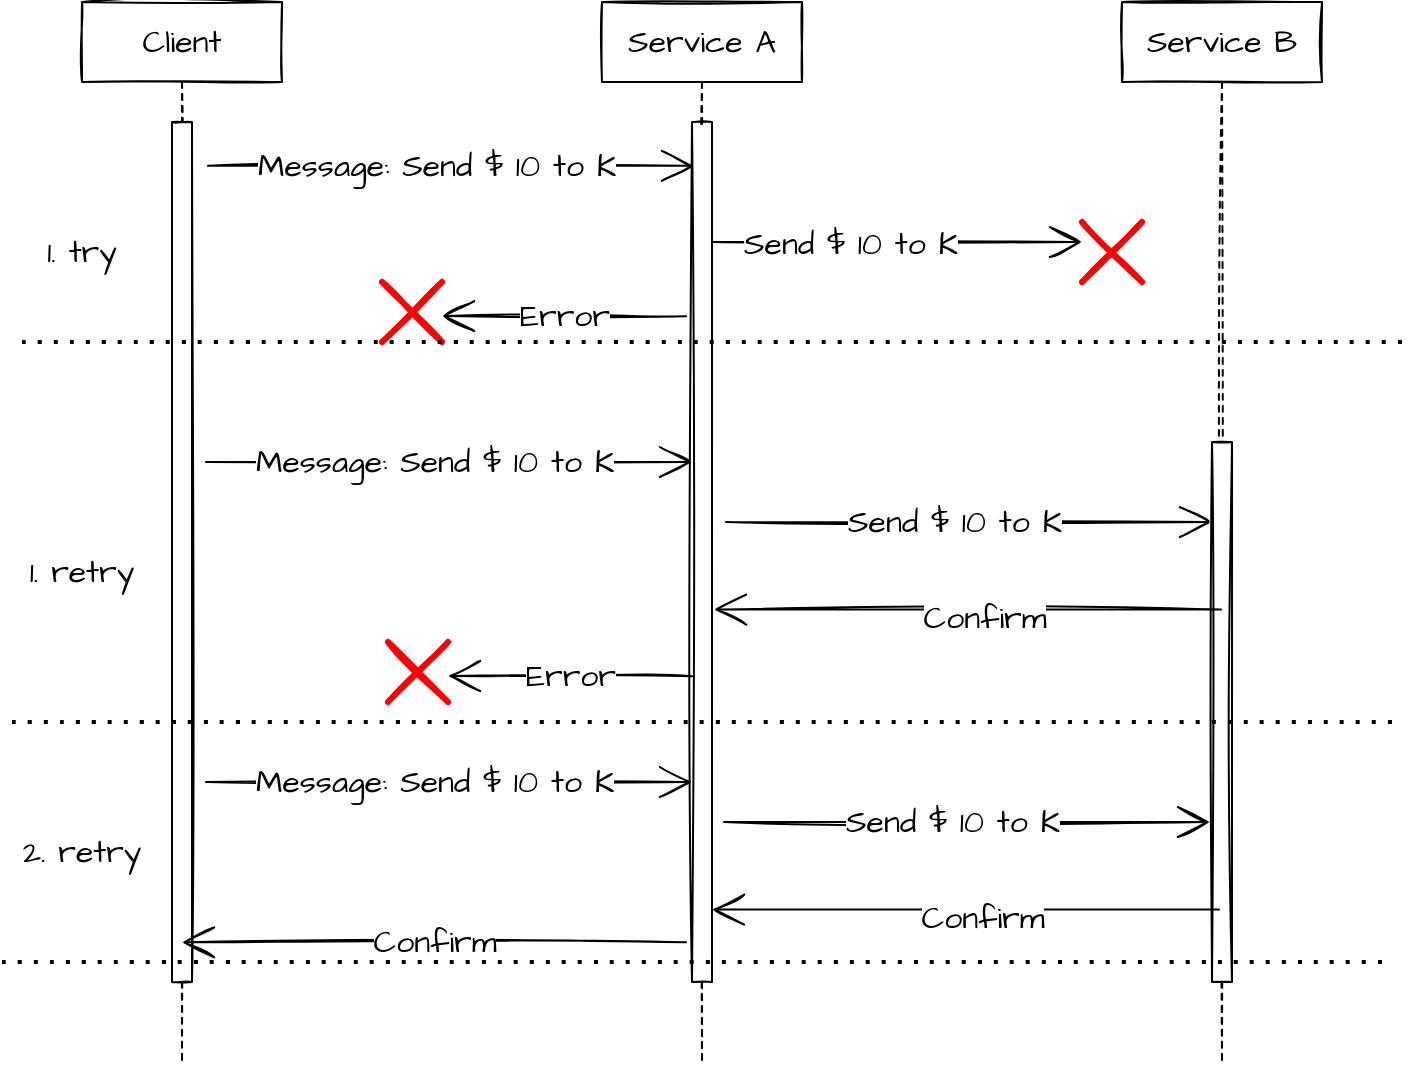 <mxfile version="20.2.1" type="embed"><diagram id="9-JjF4IBxDroxblQX2Cy" name="Page-1"><mxGraphModel dx="1746" dy="1119" grid="1" gridSize="10" guides="1" tooltips="1" connect="1" arrows="1" fold="1" page="1" pageScale="1" pageWidth="850" pageHeight="1100" math="0" shadow="0"><root><mxCell id="0"/><mxCell id="1" parent="0"/><mxCell id="2" value="Client" style="shape=umlLifeline;perimeter=lifelinePerimeter;whiteSpace=wrap;html=1;container=1;collapsible=0;recursiveResize=0;outlineConnect=0;fontFamily=Architects Daughter;sketch=1;fontSource=https%3A%2F%2Ffonts.googleapis.com%2Fcss%3Ffamily%3DArchitects%2BDaughter;fontSize=16;" parent="1" vertex="1"><mxGeometry x="60" y="50" width="100" height="530" as="geometry"/></mxCell><mxCell id="6" value="" style="html=1;points=[];perimeter=orthogonalPerimeter;sketch=1;hachureGap=4;fontFamily=Architects Daughter;fontSource=https%3A%2F%2Ffonts.googleapis.com%2Fcss%3Ffamily%3DArchitects%2BDaughter;fontSize=20;" parent="2" vertex="1"><mxGeometry x="45" y="60" width="10" height="430" as="geometry"/></mxCell><mxCell id="36" value="1. retry" style="text;html=1;strokeColor=none;fillColor=none;align=center;verticalAlign=middle;whiteSpace=wrap;rounded=0;fontFamily=Architects Daughter;fontSource=https%3A%2F%2Ffonts.googleapis.com%2Fcss%3Ffamily%3DArchitects%2BDaughter;fontSize=16;" vertex="1" parent="2"><mxGeometry x="-30" y="270" width="60" height="30" as="geometry"/></mxCell><mxCell id="38" value="2. retry" style="text;html=1;strokeColor=none;fillColor=none;align=center;verticalAlign=middle;whiteSpace=wrap;rounded=0;fontFamily=Architects Daughter;fontSource=https%3A%2F%2Ffonts.googleapis.com%2Fcss%3Ffamily%3DArchitects%2BDaughter;fontSize=16;" vertex="1" parent="2"><mxGeometry x="-35" y="410" width="70" height="30" as="geometry"/></mxCell><mxCell id="4" value="Service A" style="shape=umlLifeline;perimeter=lifelinePerimeter;whiteSpace=wrap;html=1;container=1;collapsible=0;recursiveResize=0;outlineConnect=0;fontFamily=Architects Daughter;sketch=1;fontSource=https%3A%2F%2Ffonts.googleapis.com%2Fcss%3Ffamily%3DArchitects%2BDaughter;fontSize=16;" parent="1" vertex="1"><mxGeometry x="320" y="50" width="100" height="530" as="geometry"/></mxCell><mxCell id="7" value="" style="html=1;points=[];perimeter=orthogonalPerimeter;sketch=1;hachureGap=4;fontFamily=Architects Daughter;fontSource=https%3A%2F%2Ffonts.googleapis.com%2Fcss%3Ffamily%3DArchitects%2BDaughter;fontSize=20;" parent="4" vertex="1"><mxGeometry x="45" y="60" width="10" height="430" as="geometry"/></mxCell><mxCell id="19" style="rounded=0;sketch=1;hachureGap=4;orthogonalLoop=1;jettySize=auto;html=1;entryX=0.1;entryY=0.051;entryDx=0;entryDy=0;entryPerimeter=0;fontFamily=Architects Daughter;fontSource=https%3A%2F%2Ffonts.googleapis.com%2Fcss%3Ffamily%3DArchitects%2BDaughter;fontSize=16;endArrow=open;startSize=14;endSize=14;sourcePerimeterSpacing=8;targetPerimeterSpacing=8;" parent="4" edge="1"><mxGeometry relative="1" as="geometry"><mxPoint x="62" y="260.0" as="sourcePoint"/><mxPoint x="305" y="260.0" as="targetPoint"/></mxGeometry></mxCell><mxCell id="20" value="&lt;font style=&quot;font-size: 16px;&quot;&gt;Send $ 10 to K&lt;/font&gt;" style="edgeLabel;html=1;align=center;verticalAlign=middle;resizable=0;points=[];fontSize=20;fontFamily=Architects Daughter;" parent="19" vertex="1" connectable="0"><mxGeometry x="-0.062" y="2" relative="1" as="geometry"><mxPoint as="offset"/></mxGeometry></mxCell><mxCell id="24" value="Error" style="rounded=0;sketch=1;hachureGap=4;orthogonalLoop=1;jettySize=auto;html=1;fontFamily=Architects Daughter;fontSource=https%3A%2F%2Ffonts.googleapis.com%2Fcss%3Ffamily%3DArchitects%2BDaughter;fontSize=16;endArrow=open;startSize=14;endSize=14;sourcePerimeterSpacing=8;targetPerimeterSpacing=8;exitX=-0.3;exitY=0.226;exitDx=0;exitDy=0;exitPerimeter=0;" parent="4" edge="1"><mxGeometry relative="1" as="geometry"><mxPoint x="45" y="337.18" as="sourcePoint"/><mxPoint x="-77" y="337" as="targetPoint"/></mxGeometry></mxCell><mxCell id="25" value="" style="shape=umlDestroy;whiteSpace=wrap;html=1;strokeWidth=3;sketch=1;hachureGap=4;fontFamily=Architects Daughter;fontSource=https%3A%2F%2Ffonts.googleapis.com%2Fcss%3Ffamily%3DArchitects%2BDaughter;fontSize=16;strokeColor=#FF0000;" parent="4" vertex="1"><mxGeometry x="-107" y="320" width="30" height="30" as="geometry"/></mxCell><mxCell id="27" style="rounded=0;sketch=1;hachureGap=4;orthogonalLoop=1;jettySize=auto;html=1;entryX=0.1;entryY=0.051;entryDx=0;entryDy=0;entryPerimeter=0;fontFamily=Architects Daughter;fontSource=https%3A%2F%2Ffonts.googleapis.com%2Fcss%3Ffamily%3DArchitects%2BDaughter;fontSize=16;endArrow=open;startSize=14;endSize=14;sourcePerimeterSpacing=8;targetPerimeterSpacing=8;" parent="4" edge="1"><mxGeometry relative="1" as="geometry"><mxPoint x="-198" y="390.0" as="sourcePoint"/><mxPoint x="45" y="390.0" as="targetPoint"/></mxGeometry></mxCell><mxCell id="28" value="&lt;font style=&quot;font-size: 16px;&quot;&gt;Message: Send $ 10 to K&lt;/font&gt;" style="edgeLabel;html=1;align=center;verticalAlign=middle;resizable=0;points=[];fontSize=20;fontFamily=Architects Daughter;" parent="27" vertex="1" connectable="0"><mxGeometry x="-0.062" y="2" relative="1" as="geometry"><mxPoint as="offset"/></mxGeometry></mxCell><mxCell id="33" value="Confirm" style="rounded=0;sketch=1;hachureGap=4;orthogonalLoop=1;jettySize=auto;html=1;fontFamily=Architects Daughter;fontSource=https%3A%2F%2Ffonts.googleapis.com%2Fcss%3Ffamily%3DArchitects%2BDaughter;fontSize=16;endArrow=open;startSize=14;endSize=14;sourcePerimeterSpacing=8;targetPerimeterSpacing=8;exitX=-0.3;exitY=0.226;exitDx=0;exitDy=0;exitPerimeter=0;" parent="4" target="2" edge="1"><mxGeometry relative="1" as="geometry"><mxPoint x="42" y="470.18" as="sourcePoint"/><mxPoint x="-80" y="470" as="targetPoint"/></mxGeometry></mxCell><mxCell id="5" value="Service B" style="shape=umlLifeline;perimeter=lifelinePerimeter;whiteSpace=wrap;html=1;container=1;collapsible=0;recursiveResize=0;outlineConnect=0;fontFamily=Architects Daughter;sketch=1;fontSource=https%3A%2F%2Ffonts.googleapis.com%2Fcss%3Ffamily%3DArchitects%2BDaughter;fontSize=16;" parent="1" vertex="1"><mxGeometry x="580" y="50" width="100" height="530" as="geometry"/></mxCell><mxCell id="8" value="" style="html=1;points=[];perimeter=orthogonalPerimeter;sketch=1;hachureGap=4;fontFamily=Architects Daughter;fontSource=https%3A%2F%2Ffonts.googleapis.com%2Fcss%3Ffamily%3DArchitects%2BDaughter;fontSize=20;" parent="5" vertex="1"><mxGeometry x="45" y="220" width="10" height="270" as="geometry"/></mxCell><mxCell id="9" style="rounded=0;sketch=1;hachureGap=4;orthogonalLoop=1;jettySize=auto;html=1;entryX=0.1;entryY=0.051;entryDx=0;entryDy=0;entryPerimeter=0;fontFamily=Architects Daughter;fontSource=https%3A%2F%2Ffonts.googleapis.com%2Fcss%3Ffamily%3DArchitects%2BDaughter;fontSize=16;endArrow=open;startSize=14;endSize=14;sourcePerimeterSpacing=8;targetPerimeterSpacing=8;" parent="1" source="6" target="7" edge="1"><mxGeometry relative="1" as="geometry"/></mxCell><mxCell id="10" value="&lt;font style=&quot;font-size: 16px;&quot;&gt;Message: Send $ 10 to K&lt;/font&gt;" style="edgeLabel;html=1;align=center;verticalAlign=middle;resizable=0;points=[];fontSize=20;fontFamily=Architects Daughter;" parent="9" vertex="1" connectable="0"><mxGeometry x="-0.062" y="2" relative="1" as="geometry"><mxPoint as="offset"/></mxGeometry></mxCell><mxCell id="11" style="rounded=0;sketch=1;hachureGap=4;orthogonalLoop=1;jettySize=auto;html=1;fontFamily=Architects Daughter;fontSource=https%3A%2F%2Ffonts.googleapis.com%2Fcss%3Ffamily%3DArchitects%2BDaughter;fontSize=16;endArrow=open;startSize=14;endSize=14;sourcePerimeterSpacing=8;targetPerimeterSpacing=8;" parent="1" edge="1"><mxGeometry relative="1" as="geometry"><mxPoint x="375" y="170.0" as="sourcePoint"/><mxPoint x="560" y="170" as="targetPoint"/></mxGeometry></mxCell><mxCell id="26" value="Send $ 10 to K" style="edgeLabel;html=1;align=center;verticalAlign=middle;resizable=0;points=[];fontSize=16;fontFamily=Architects Daughter;" parent="11" vertex="1" connectable="0"><mxGeometry x="-0.254" y="-1" relative="1" as="geometry"><mxPoint as="offset"/></mxGeometry></mxCell><mxCell id="13" value="" style="shape=umlDestroy;whiteSpace=wrap;html=1;strokeWidth=3;sketch=1;hachureGap=4;fontFamily=Architects Daughter;fontSource=https%3A%2F%2Ffonts.googleapis.com%2Fcss%3Ffamily%3DArchitects%2BDaughter;fontSize=16;strokeColor=#FF0000;" parent="1" vertex="1"><mxGeometry x="560" y="160" width="30" height="30" as="geometry"/></mxCell><mxCell id="15" value="Error" style="rounded=0;sketch=1;hachureGap=4;orthogonalLoop=1;jettySize=auto;html=1;fontFamily=Architects Daughter;fontSource=https%3A%2F%2Ffonts.googleapis.com%2Fcss%3Ffamily%3DArchitects%2BDaughter;fontSize=16;endArrow=open;startSize=14;endSize=14;sourcePerimeterSpacing=8;targetPerimeterSpacing=8;exitX=-0.3;exitY=0.226;exitDx=0;exitDy=0;exitPerimeter=0;" parent="1" source="7" edge="1"><mxGeometry relative="1" as="geometry"><mxPoint x="385" y="180" as="sourcePoint"/><mxPoint x="240" y="207" as="targetPoint"/></mxGeometry></mxCell><mxCell id="16" value="" style="shape=umlDestroy;whiteSpace=wrap;html=1;strokeWidth=3;sketch=1;hachureGap=4;fontFamily=Architects Daughter;fontSource=https%3A%2F%2Ffonts.googleapis.com%2Fcss%3Ffamily%3DArchitects%2BDaughter;fontSize=16;strokeColor=#FF0000;" parent="1" vertex="1"><mxGeometry x="210" y="190" width="30" height="30" as="geometry"/></mxCell><mxCell id="17" style="rounded=0;sketch=1;hachureGap=4;orthogonalLoop=1;jettySize=auto;html=1;entryX=0.1;entryY=0.051;entryDx=0;entryDy=0;entryPerimeter=0;fontFamily=Architects Daughter;fontSource=https%3A%2F%2Ffonts.googleapis.com%2Fcss%3Ffamily%3DArchitects%2BDaughter;fontSize=16;endArrow=open;startSize=14;endSize=14;sourcePerimeterSpacing=8;targetPerimeterSpacing=8;" parent="1" edge="1"><mxGeometry relative="1" as="geometry"><mxPoint x="122" y="280.0" as="sourcePoint"/><mxPoint x="365" y="280.0" as="targetPoint"/></mxGeometry></mxCell><mxCell id="18" value="&lt;font style=&quot;font-size: 16px;&quot;&gt;Message: Send $ 10 to K&lt;/font&gt;" style="edgeLabel;html=1;align=center;verticalAlign=middle;resizable=0;points=[];fontSize=20;fontFamily=Architects Daughter;" parent="17" vertex="1" connectable="0"><mxGeometry x="-0.062" y="2" relative="1" as="geometry"><mxPoint as="offset"/></mxGeometry></mxCell><mxCell id="22" style="rounded=0;sketch=1;hachureGap=4;orthogonalLoop=1;jettySize=auto;html=1;entryX=1.1;entryY=0.567;entryDx=0;entryDy=0;entryPerimeter=0;fontFamily=Architects Daughter;fontSource=https%3A%2F%2Ffonts.googleapis.com%2Fcss%3Ffamily%3DArchitects%2BDaughter;fontSize=16;endArrow=open;startSize=14;endSize=14;sourcePerimeterSpacing=8;targetPerimeterSpacing=8;" parent="1" source="5" target="7" edge="1"><mxGeometry relative="1" as="geometry"><mxPoint x="392" y="320" as="sourcePoint"/><mxPoint x="635" y="320" as="targetPoint"/></mxGeometry></mxCell><mxCell id="23" value="&lt;font style=&quot;font-size: 16px;&quot;&gt;Confirm&lt;/font&gt;" style="edgeLabel;html=1;align=center;verticalAlign=middle;resizable=0;points=[];fontSize=20;fontFamily=Architects Daughter;" parent="22" vertex="1" connectable="0"><mxGeometry x="-0.062" y="2" relative="1" as="geometry"><mxPoint as="offset"/></mxGeometry></mxCell><mxCell id="29" style="rounded=0;sketch=1;hachureGap=4;orthogonalLoop=1;jettySize=auto;html=1;entryX=0.1;entryY=0.051;entryDx=0;entryDy=0;entryPerimeter=0;fontFamily=Architects Daughter;fontSource=https%3A%2F%2Ffonts.googleapis.com%2Fcss%3Ffamily%3DArchitects%2BDaughter;fontSize=16;endArrow=open;startSize=14;endSize=14;sourcePerimeterSpacing=8;targetPerimeterSpacing=8;" parent="1" edge="1"><mxGeometry relative="1" as="geometry"><mxPoint x="381" y="460" as="sourcePoint"/><mxPoint x="624" y="460" as="targetPoint"/></mxGeometry></mxCell><mxCell id="30" value="&lt;font style=&quot;font-size: 16px;&quot;&gt;Send $ 10 to K&lt;/font&gt;" style="edgeLabel;html=1;align=center;verticalAlign=middle;resizable=0;points=[];fontSize=20;fontFamily=Architects Daughter;" parent="29" vertex="1" connectable="0"><mxGeometry x="-0.062" y="2" relative="1" as="geometry"><mxPoint as="offset"/></mxGeometry></mxCell><mxCell id="31" style="rounded=0;sketch=1;hachureGap=4;orthogonalLoop=1;jettySize=auto;html=1;entryX=1.1;entryY=0.567;entryDx=0;entryDy=0;entryPerimeter=0;fontFamily=Architects Daughter;fontSource=https%3A%2F%2Ffonts.googleapis.com%2Fcss%3Ffamily%3DArchitects%2BDaughter;fontSize=16;endArrow=open;startSize=14;endSize=14;sourcePerimeterSpacing=8;targetPerimeterSpacing=8;" parent="1" edge="1"><mxGeometry relative="1" as="geometry"><mxPoint x="628.5" y="503.81" as="sourcePoint"/><mxPoint x="375" y="503.81" as="targetPoint"/></mxGeometry></mxCell><mxCell id="32" value="&lt;font style=&quot;font-size: 16px;&quot;&gt;Confirm&lt;/font&gt;" style="edgeLabel;html=1;align=center;verticalAlign=middle;resizable=0;points=[];fontSize=20;fontFamily=Architects Daughter;" parent="31" vertex="1" connectable="0"><mxGeometry x="-0.062" y="2" relative="1" as="geometry"><mxPoint as="offset"/></mxGeometry></mxCell><mxCell id="34" value="1. try" style="text;html=1;strokeColor=none;fillColor=none;align=center;verticalAlign=middle;whiteSpace=wrap;rounded=0;fontFamily=Architects Daughter;fontSource=https%3A%2F%2Ffonts.googleapis.com%2Fcss%3Ffamily%3DArchitects%2BDaughter;fontSize=16;" vertex="1" parent="1"><mxGeometry x="30" y="160" width="60" height="30" as="geometry"/></mxCell><mxCell id="35" value="" style="endArrow=none;dashed=1;html=1;dashPattern=1 3;strokeWidth=2;rounded=0;curved=1;" edge="1" parent="1"><mxGeometry width="50" height="50" relative="1" as="geometry"><mxPoint x="30" y="220" as="sourcePoint"/><mxPoint x="720" y="220" as="targetPoint"/></mxGeometry></mxCell><mxCell id="37" value="" style="endArrow=none;dashed=1;html=1;dashPattern=1 3;strokeWidth=2;rounded=0;curved=1;" edge="1" parent="1"><mxGeometry width="50" height="50" relative="1" as="geometry"><mxPoint x="25" y="410" as="sourcePoint"/><mxPoint x="715" y="410" as="targetPoint"/></mxGeometry></mxCell><mxCell id="39" value="" style="endArrow=none;dashed=1;html=1;dashPattern=1 3;strokeWidth=2;rounded=0;curved=1;" edge="1" parent="1"><mxGeometry width="50" height="50" relative="1" as="geometry"><mxPoint x="20" y="530" as="sourcePoint"/><mxPoint x="710" y="530" as="targetPoint"/></mxGeometry></mxCell></root></mxGraphModel></diagram></mxfile>